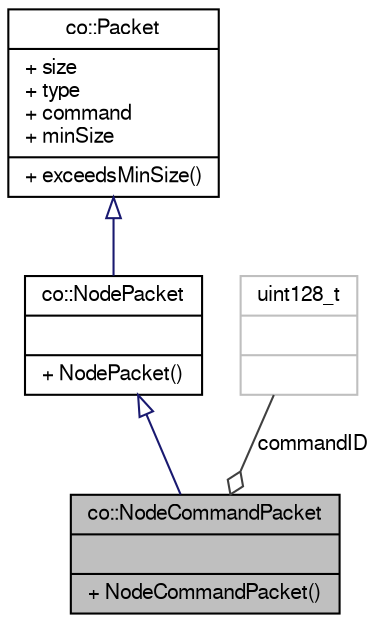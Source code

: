 digraph G
{
  edge [fontname="FreeSans",fontsize="10",labelfontname="FreeSans",labelfontsize="10"];
  node [fontname="FreeSans",fontsize="10",shape=record];
  Node1 [label="{co::NodeCommandPacket\n||+ NodeCommandPacket()\l}",height=0.2,width=0.4,color="black", fillcolor="grey75", style="filled" fontcolor="black"];
  Node2 -> Node1 [dir="back",color="midnightblue",fontsize="10",style="solid",arrowtail="onormal",fontname="FreeSans"];
  Node2 [label="{co::NodePacket\n||+ NodePacket()\l}",height=0.2,width=0.4,color="black", fillcolor="white", style="filled",URL="$structco_1_1NodePacket.html",tooltip="Packet sent to and handled by an co::Node."];
  Node3 -> Node2 [dir="back",color="midnightblue",fontsize="10",style="solid",arrowtail="onormal",fontname="FreeSans"];
  Node3 [label="{co::Packet\n|+ size\l+ type\l+ command\l+ minSize\l|+ exceedsMinSize()\l}",height=0.2,width=0.4,color="black", fillcolor="white", style="filled",URL="$structco_1_1Packet.html",tooltip="A packet send over the network."];
  Node4 -> Node1 [color="grey25",fontsize="10",style="solid",label=" commandID" ,arrowhead="odiamond",fontname="FreeSans"];
  Node4 [label="{uint128_t\n||}",height=0.2,width=0.4,color="grey75", fillcolor="white", style="filled"];
}
